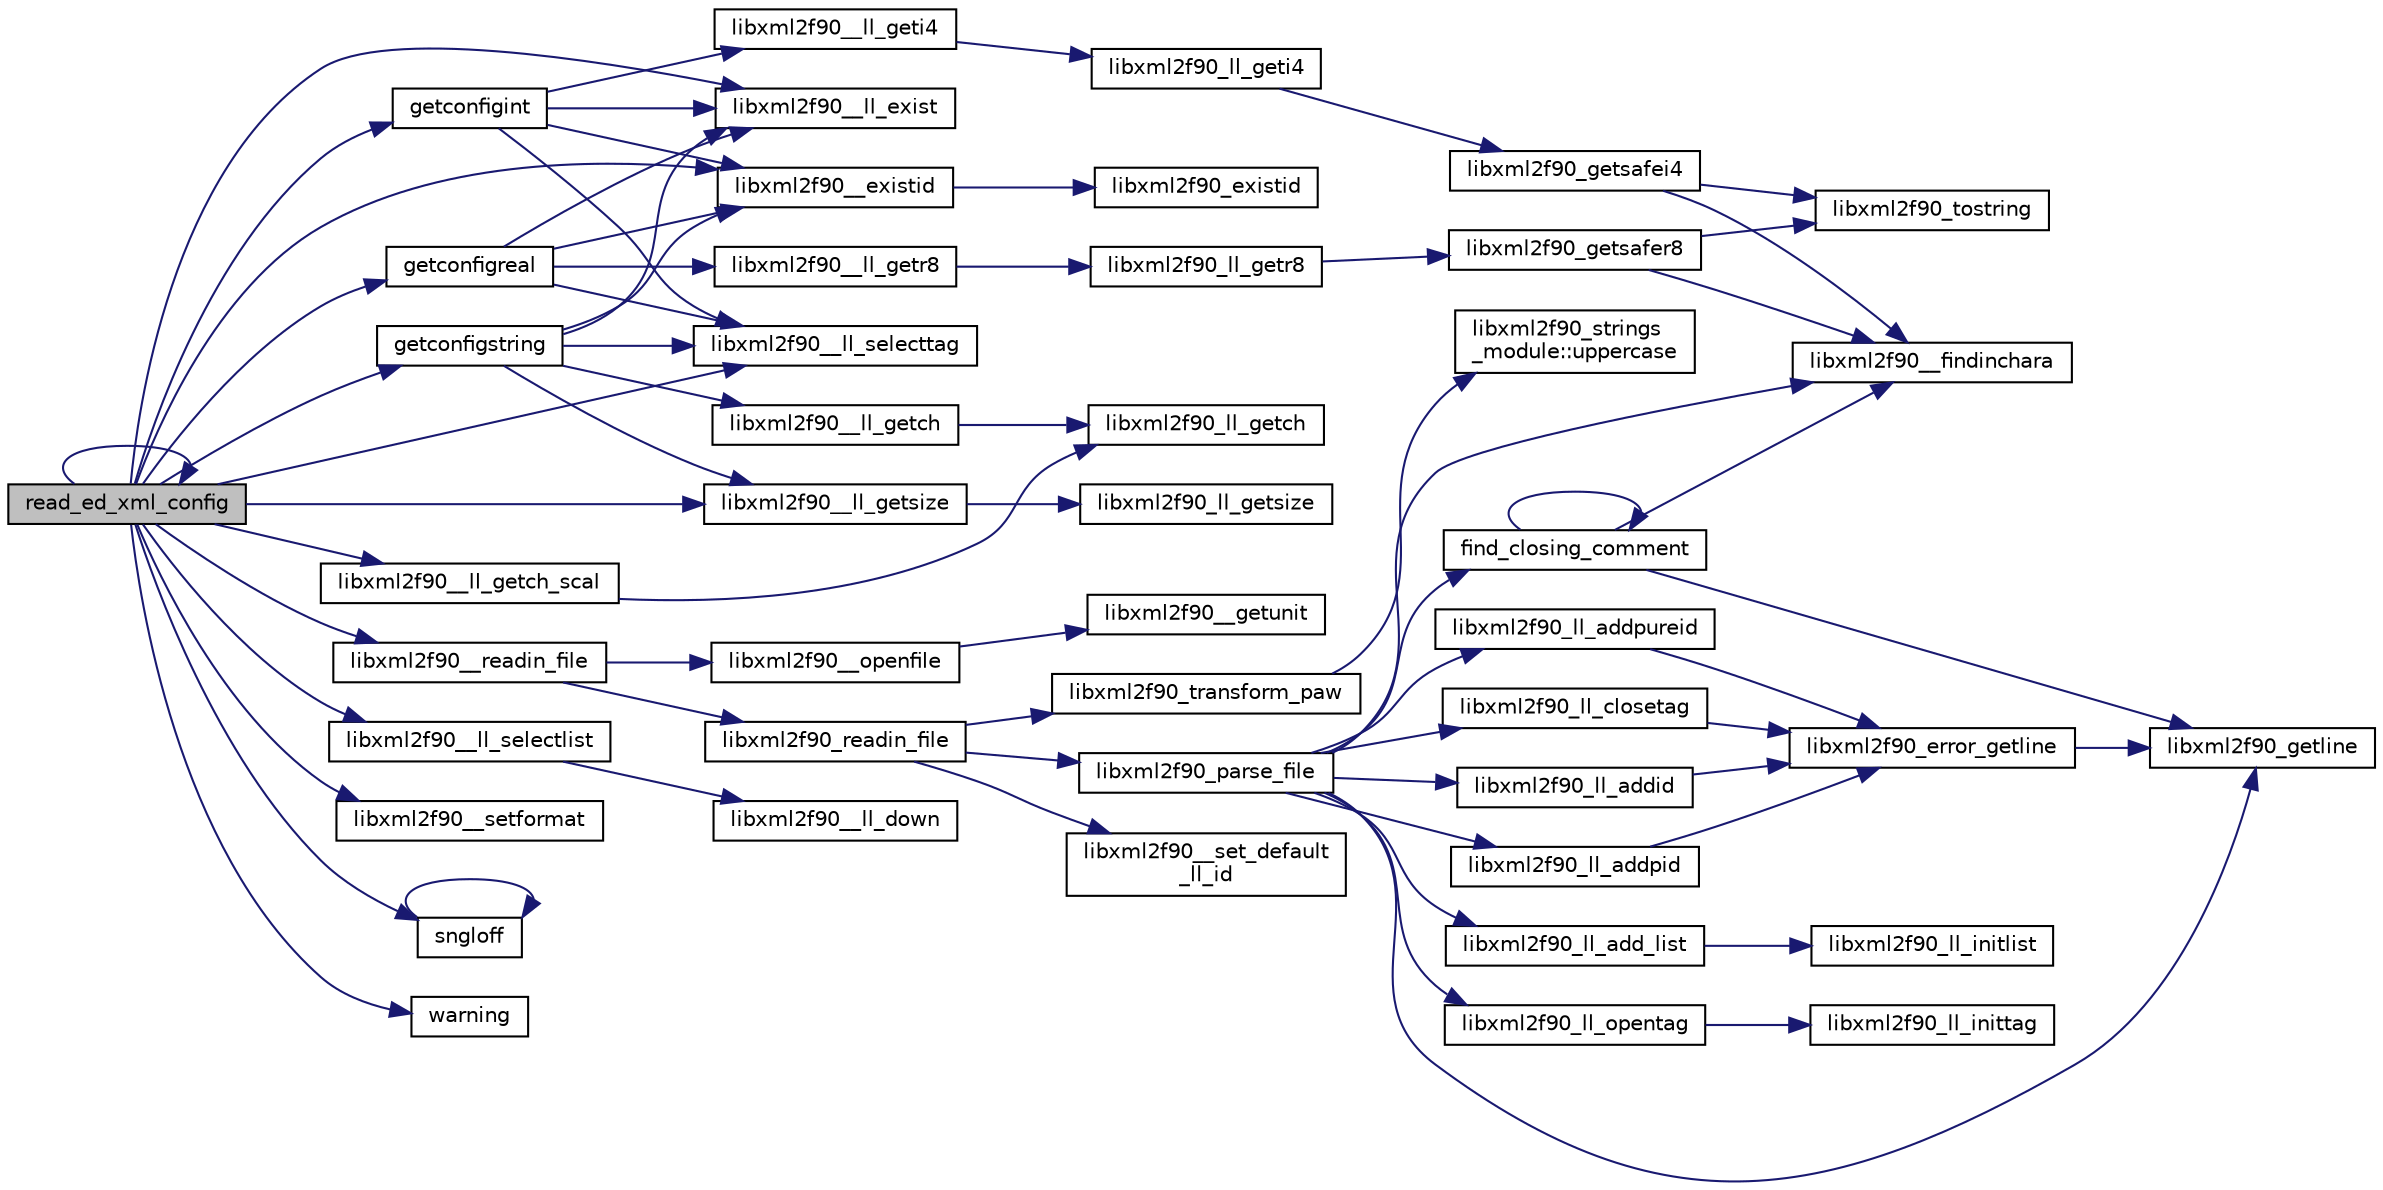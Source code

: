 digraph "read_ed_xml_config"
{
 // LATEX_PDF_SIZE
  edge [fontname="Helvetica",fontsize="10",labelfontname="Helvetica",labelfontsize="10"];
  node [fontname="Helvetica",fontsize="10",shape=record];
  rankdir="LR";
  Node1 [label="read_ed_xml_config",height=0.2,width=0.4,color="black", fillcolor="grey75", style="filled", fontcolor="black",tooltip=" "];
  Node1 -> Node2 [color="midnightblue",fontsize="10",style="solid",fontname="Helvetica"];
  Node2 [label="getconfigint",height=0.2,width=0.4,color="black", fillcolor="white", style="filled",URL="$ed__xml__config_8f90.html#a949b85c800477675f7d27e9e02d2d501",tooltip=" "];
  Node2 -> Node3 [color="midnightblue",fontsize="10",style="solid",fontname="Helvetica"];
  Node3 [label="libxml2f90__existid",height=0.2,width=0.4,color="black", fillcolor="white", style="filled",URL="$libxml2f90_8f90__pp_8f90.html#aa7cbdbfe67d0ec6b1ce87ce016b6cb22",tooltip=" "];
  Node3 -> Node4 [color="midnightblue",fontsize="10",style="solid",fontname="Helvetica"];
  Node4 [label="libxml2f90_existid",height=0.2,width=0.4,color="black", fillcolor="white", style="filled",URL="$libxml2f90_8f90__pp_8f90.html#aedaeb0ba8d5ce41c39baed261d3f82c5",tooltip=" "];
  Node2 -> Node5 [color="midnightblue",fontsize="10",style="solid",fontname="Helvetica"];
  Node5 [label="libxml2f90__ll_exist",height=0.2,width=0.4,color="black", fillcolor="white", style="filled",URL="$libxml2f90_8f90__pp_8f90.html#a3693c7841e7cf085873b2193e4eb51cf",tooltip=" "];
  Node2 -> Node6 [color="midnightblue",fontsize="10",style="solid",fontname="Helvetica"];
  Node6 [label="libxml2f90__ll_geti4",height=0.2,width=0.4,color="black", fillcolor="white", style="filled",URL="$libxml2f90_8f90__pp_8f90.html#a90fdd12e3f7794c98317d1b08550f01f",tooltip=" "];
  Node6 -> Node7 [color="midnightblue",fontsize="10",style="solid",fontname="Helvetica"];
  Node7 [label="libxml2f90_ll_geti4",height=0.2,width=0.4,color="black", fillcolor="white", style="filled",URL="$libxml2f90_8f90__pp_8f90.html#a06d3fe6d9c7cd1a6044e617b8a2acdb9",tooltip=" "];
  Node7 -> Node8 [color="midnightblue",fontsize="10",style="solid",fontname="Helvetica"];
  Node8 [label="libxml2f90_getsafei4",height=0.2,width=0.4,color="black", fillcolor="white", style="filled",URL="$libxml2f90_8f90__pp_8f90.html#ac813de3235a2af4f169c5434743f86a2",tooltip=" "];
  Node8 -> Node9 [color="midnightblue",fontsize="10",style="solid",fontname="Helvetica"];
  Node9 [label="libxml2f90__findinchara",height=0.2,width=0.4,color="black", fillcolor="white", style="filled",URL="$libxml2f90_8f90__pp_8f90.html#a32693bbc0bcd62439a95f4e0a2d4da6d",tooltip=" "];
  Node8 -> Node10 [color="midnightblue",fontsize="10",style="solid",fontname="Helvetica"];
  Node10 [label="libxml2f90_tostring",height=0.2,width=0.4,color="black", fillcolor="white", style="filled",URL="$libxml2f90_8f90__pp_8f90.html#ad6bcb9b8b86b4f88c534b842dc1bd9a1",tooltip=" "];
  Node2 -> Node11 [color="midnightblue",fontsize="10",style="solid",fontname="Helvetica"];
  Node11 [label="libxml2f90__ll_selecttag",height=0.2,width=0.4,color="black", fillcolor="white", style="filled",URL="$libxml2f90_8f90__pp_8f90.html#a82a4ef1569ea46506f400cf73fce7369",tooltip=" "];
  Node1 -> Node12 [color="midnightblue",fontsize="10",style="solid",fontname="Helvetica"];
  Node12 [label="getconfigreal",height=0.2,width=0.4,color="black", fillcolor="white", style="filled",URL="$ed__xml__config_8f90.html#a954b3037e7eb894975c79fed7627dfb0",tooltip=" "];
  Node12 -> Node3 [color="midnightblue",fontsize="10",style="solid",fontname="Helvetica"];
  Node12 -> Node5 [color="midnightblue",fontsize="10",style="solid",fontname="Helvetica"];
  Node12 -> Node13 [color="midnightblue",fontsize="10",style="solid",fontname="Helvetica"];
  Node13 [label="libxml2f90__ll_getr8",height=0.2,width=0.4,color="black", fillcolor="white", style="filled",URL="$libxml2f90_8f90__pp_8f90.html#a8f48610de931b9ef342dadfd11a62da0",tooltip=" "];
  Node13 -> Node14 [color="midnightblue",fontsize="10",style="solid",fontname="Helvetica"];
  Node14 [label="libxml2f90_ll_getr8",height=0.2,width=0.4,color="black", fillcolor="white", style="filled",URL="$libxml2f90_8f90__pp_8f90.html#abf76069613613425c0bc9539a51cd4d9",tooltip=" "];
  Node14 -> Node15 [color="midnightblue",fontsize="10",style="solid",fontname="Helvetica"];
  Node15 [label="libxml2f90_getsafer8",height=0.2,width=0.4,color="black", fillcolor="white", style="filled",URL="$libxml2f90_8f90__pp_8f90.html#a7851da50fe7a6768aa6f0d04aa9345a0",tooltip=" "];
  Node15 -> Node9 [color="midnightblue",fontsize="10",style="solid",fontname="Helvetica"];
  Node15 -> Node10 [color="midnightblue",fontsize="10",style="solid",fontname="Helvetica"];
  Node12 -> Node11 [color="midnightblue",fontsize="10",style="solid",fontname="Helvetica"];
  Node1 -> Node16 [color="midnightblue",fontsize="10",style="solid",fontname="Helvetica"];
  Node16 [label="getconfigstring",height=0.2,width=0.4,color="black", fillcolor="white", style="filled",URL="$ed__xml__config_8f90.html#af0adc799495cd223935aceec004ccb11",tooltip=" "];
  Node16 -> Node3 [color="midnightblue",fontsize="10",style="solid",fontname="Helvetica"];
  Node16 -> Node5 [color="midnightblue",fontsize="10",style="solid",fontname="Helvetica"];
  Node16 -> Node17 [color="midnightblue",fontsize="10",style="solid",fontname="Helvetica"];
  Node17 [label="libxml2f90__ll_getch",height=0.2,width=0.4,color="black", fillcolor="white", style="filled",URL="$libxml2f90_8f90__pp_8f90.html#a6197ea91babb017cbc3cec50fe124c03",tooltip=" "];
  Node17 -> Node18 [color="midnightblue",fontsize="10",style="solid",fontname="Helvetica"];
  Node18 [label="libxml2f90_ll_getch",height=0.2,width=0.4,color="black", fillcolor="white", style="filled",URL="$libxml2f90_8f90__pp_8f90.html#a4f559755e5ceb6b3e6c845315d74ea7c",tooltip=" "];
  Node16 -> Node19 [color="midnightblue",fontsize="10",style="solid",fontname="Helvetica"];
  Node19 [label="libxml2f90__ll_getsize",height=0.2,width=0.4,color="black", fillcolor="white", style="filled",URL="$libxml2f90_8f90__pp_8f90.html#a6ae6ccc230fcca3282294c098febee5a",tooltip=" "];
  Node19 -> Node20 [color="midnightblue",fontsize="10",style="solid",fontname="Helvetica"];
  Node20 [label="libxml2f90_ll_getsize",height=0.2,width=0.4,color="black", fillcolor="white", style="filled",URL="$libxml2f90_8f90__pp_8f90.html#acfe9271d1d35656ab0b7c9ab2d303476",tooltip=" "];
  Node16 -> Node11 [color="midnightblue",fontsize="10",style="solid",fontname="Helvetica"];
  Node1 -> Node3 [color="midnightblue",fontsize="10",style="solid",fontname="Helvetica"];
  Node1 -> Node5 [color="midnightblue",fontsize="10",style="solid",fontname="Helvetica"];
  Node1 -> Node21 [color="midnightblue",fontsize="10",style="solid",fontname="Helvetica"];
  Node21 [label="libxml2f90__ll_getch_scal",height=0.2,width=0.4,color="black", fillcolor="white", style="filled",URL="$libxml2f90_8f90__pp_8f90.html#ad30886dc2d259aec8eb502721e5347fc",tooltip=" "];
  Node21 -> Node18 [color="midnightblue",fontsize="10",style="solid",fontname="Helvetica"];
  Node1 -> Node19 [color="midnightblue",fontsize="10",style="solid",fontname="Helvetica"];
  Node1 -> Node22 [color="midnightblue",fontsize="10",style="solid",fontname="Helvetica"];
  Node22 [label="libxml2f90__ll_selectlist",height=0.2,width=0.4,color="black", fillcolor="white", style="filled",URL="$libxml2f90_8f90__pp_8f90.html#aa648c34edeb1a504525200e1aed59f18",tooltip=" "];
  Node22 -> Node23 [color="midnightblue",fontsize="10",style="solid",fontname="Helvetica"];
  Node23 [label="libxml2f90__ll_down",height=0.2,width=0.4,color="black", fillcolor="white", style="filled",URL="$libxml2f90_8f90__pp_8f90.html#abe93b7544a083264c1c567ae64b7afa1",tooltip=" "];
  Node1 -> Node11 [color="midnightblue",fontsize="10",style="solid",fontname="Helvetica"];
  Node1 -> Node24 [color="midnightblue",fontsize="10",style="solid",fontname="Helvetica"];
  Node24 [label="libxml2f90__readin_file",height=0.2,width=0.4,color="black", fillcolor="white", style="filled",URL="$libxml2f90_8f90__pp_8f90.html#a9bbaec04b4014748bfea3b37b0a13f4a",tooltip=" "];
  Node24 -> Node25 [color="midnightblue",fontsize="10",style="solid",fontname="Helvetica"];
  Node25 [label="libxml2f90__openfile",height=0.2,width=0.4,color="black", fillcolor="white", style="filled",URL="$libxml2f90_8f90__pp_8f90.html#afd27bcb20bad3d7a8445a9090dcd8d01",tooltip=" "];
  Node25 -> Node26 [color="midnightblue",fontsize="10",style="solid",fontname="Helvetica"];
  Node26 [label="libxml2f90__getunit",height=0.2,width=0.4,color="black", fillcolor="white", style="filled",URL="$libxml2f90_8f90__pp_8f90.html#a91985cd2da8e09ba96809c73c6fa0286",tooltip=" "];
  Node24 -> Node27 [color="midnightblue",fontsize="10",style="solid",fontname="Helvetica"];
  Node27 [label="libxml2f90_readin_file",height=0.2,width=0.4,color="black", fillcolor="white", style="filled",URL="$libxml2f90_8f90__pp_8f90.html#ae414619cb8c245cec37ab69b1acd4482",tooltip=" "];
  Node27 -> Node28 [color="midnightblue",fontsize="10",style="solid",fontname="Helvetica"];
  Node28 [label="libxml2f90__set_default\l_ll_id",height=0.2,width=0.4,color="black", fillcolor="white", style="filled",URL="$libxml2f90_8f90__pp_8f90.html#ab64e354c556b4f4e6f258a7573b3fb95",tooltip=" "];
  Node27 -> Node29 [color="midnightblue",fontsize="10",style="solid",fontname="Helvetica"];
  Node29 [label="libxml2f90_parse_file",height=0.2,width=0.4,color="black", fillcolor="white", style="filled",URL="$libxml2f90_8f90__pp_8f90.html#a41bf2706485a325b4b1515c83ac50a67",tooltip=" "];
  Node29 -> Node30 [color="midnightblue",fontsize="10",style="solid",fontname="Helvetica"];
  Node30 [label="find_closing_comment",height=0.2,width=0.4,color="black", fillcolor="white", style="filled",URL="$libxml2f90_8f90__pp_8f90.html#a2db841b17a0ef4d76e4b31f4ff479f4c",tooltip=" "];
  Node30 -> Node30 [color="midnightblue",fontsize="10",style="solid",fontname="Helvetica"];
  Node30 -> Node9 [color="midnightblue",fontsize="10",style="solid",fontname="Helvetica"];
  Node30 -> Node31 [color="midnightblue",fontsize="10",style="solid",fontname="Helvetica"];
  Node31 [label="libxml2f90_getline",height=0.2,width=0.4,color="black", fillcolor="white", style="filled",URL="$libxml2f90_8f90__pp_8f90.html#abef5a4be7710d60ad11aab5a59fe5325",tooltip=" "];
  Node29 -> Node9 [color="midnightblue",fontsize="10",style="solid",fontname="Helvetica"];
  Node29 -> Node31 [color="midnightblue",fontsize="10",style="solid",fontname="Helvetica"];
  Node29 -> Node32 [color="midnightblue",fontsize="10",style="solid",fontname="Helvetica"];
  Node32 [label="libxml2f90_ll_add_list",height=0.2,width=0.4,color="black", fillcolor="white", style="filled",URL="$libxml2f90_8f90__pp_8f90.html#a1eaede8d08ffde30b3ef74f657ac0126",tooltip=" "];
  Node32 -> Node33 [color="midnightblue",fontsize="10",style="solid",fontname="Helvetica"];
  Node33 [label="libxml2f90_ll_initlist",height=0.2,width=0.4,color="black", fillcolor="white", style="filled",URL="$libxml2f90_8f90__pp_8f90.html#abd1f7aafd23265c8c8ed7934fff5af75",tooltip=" "];
  Node29 -> Node34 [color="midnightblue",fontsize="10",style="solid",fontname="Helvetica"];
  Node34 [label="libxml2f90_ll_addid",height=0.2,width=0.4,color="black", fillcolor="white", style="filled",URL="$libxml2f90_8f90__pp_8f90.html#aedf302b29e22ba3b7312a7650ac0134b",tooltip=" "];
  Node34 -> Node35 [color="midnightblue",fontsize="10",style="solid",fontname="Helvetica"];
  Node35 [label="libxml2f90_error_getline",height=0.2,width=0.4,color="black", fillcolor="white", style="filled",URL="$libxml2f90_8f90__pp_8f90.html#ae1a542a061a5705a796b5373b0dcaf1b",tooltip=" "];
  Node35 -> Node31 [color="midnightblue",fontsize="10",style="solid",fontname="Helvetica"];
  Node29 -> Node36 [color="midnightblue",fontsize="10",style="solid",fontname="Helvetica"];
  Node36 [label="libxml2f90_ll_addpid",height=0.2,width=0.4,color="black", fillcolor="white", style="filled",URL="$libxml2f90_8f90__pp_8f90.html#a844ec38349c1e4d4537237258b453eda",tooltip=" "];
  Node36 -> Node35 [color="midnightblue",fontsize="10",style="solid",fontname="Helvetica"];
  Node29 -> Node37 [color="midnightblue",fontsize="10",style="solid",fontname="Helvetica"];
  Node37 [label="libxml2f90_ll_addpureid",height=0.2,width=0.4,color="black", fillcolor="white", style="filled",URL="$libxml2f90_8f90__pp_8f90.html#a339be1907542e3618239cb185bd5c386",tooltip=" "];
  Node37 -> Node35 [color="midnightblue",fontsize="10",style="solid",fontname="Helvetica"];
  Node29 -> Node38 [color="midnightblue",fontsize="10",style="solid",fontname="Helvetica"];
  Node38 [label="libxml2f90_ll_closetag",height=0.2,width=0.4,color="black", fillcolor="white", style="filled",URL="$libxml2f90_8f90__pp_8f90.html#a23bfc785d957e044414ea18be75ac87a",tooltip=" "];
  Node38 -> Node35 [color="midnightblue",fontsize="10",style="solid",fontname="Helvetica"];
  Node29 -> Node39 [color="midnightblue",fontsize="10",style="solid",fontname="Helvetica"];
  Node39 [label="libxml2f90_ll_opentag",height=0.2,width=0.4,color="black", fillcolor="white", style="filled",URL="$libxml2f90_8f90__pp_8f90.html#a102819b1160e7cccf698c60979acaef5",tooltip=" "];
  Node39 -> Node40 [color="midnightblue",fontsize="10",style="solid",fontname="Helvetica"];
  Node40 [label="libxml2f90_ll_inittag",height=0.2,width=0.4,color="black", fillcolor="white", style="filled",URL="$libxml2f90_8f90__pp_8f90.html#a9ffe2ce74c95d1e444dd17c02cf7ca19",tooltip=" "];
  Node27 -> Node41 [color="midnightblue",fontsize="10",style="solid",fontname="Helvetica"];
  Node41 [label="libxml2f90_transform_paw",height=0.2,width=0.4,color="black", fillcolor="white", style="filled",URL="$libxml2f90_8f90__pp_8f90.html#abf51b9d401b7210767c8a771a9ba2cf4",tooltip=" "];
  Node41 -> Node42 [color="midnightblue",fontsize="10",style="solid",fontname="Helvetica"];
  Node42 [label="libxml2f90_strings\l_module::uppercase",height=0.2,width=0.4,color="black", fillcolor="white", style="filled",URL="$namespacelibxml2f90__strings__module.html#a9793dff5114e7403d7f95c0b8f493e1d",tooltip=" "];
  Node1 -> Node43 [color="midnightblue",fontsize="10",style="solid",fontname="Helvetica"];
  Node43 [label="libxml2f90__setformat",height=0.2,width=0.4,color="black", fillcolor="white", style="filled",URL="$libxml2f90_8f90__pp_8f90.html#a2b331dda347708a2db3459b365b848dc",tooltip=" "];
  Node1 -> Node1 [color="midnightblue",fontsize="10",style="solid",fontname="Helvetica"];
  Node1 -> Node44 [color="midnightblue",fontsize="10",style="solid",fontname="Helvetica"];
  Node44 [label="sngloff",height=0.2,width=0.4,color="black", fillcolor="white", style="filled",URL="$numutils_8f90.html#a97ff3973394dba1b9534e055e358de97",tooltip=" "];
  Node44 -> Node44 [color="midnightblue",fontsize="10",style="solid",fontname="Helvetica"];
  Node1 -> Node45 [color="midnightblue",fontsize="10",style="solid",fontname="Helvetica"];
  Node45 [label="warning",height=0.2,width=0.4,color="black", fillcolor="white", style="filled",URL="$fatal__error_8_f90.html#a25fa2525eb2f71a7ab39508ccccf61ee",tooltip=" "];
}
